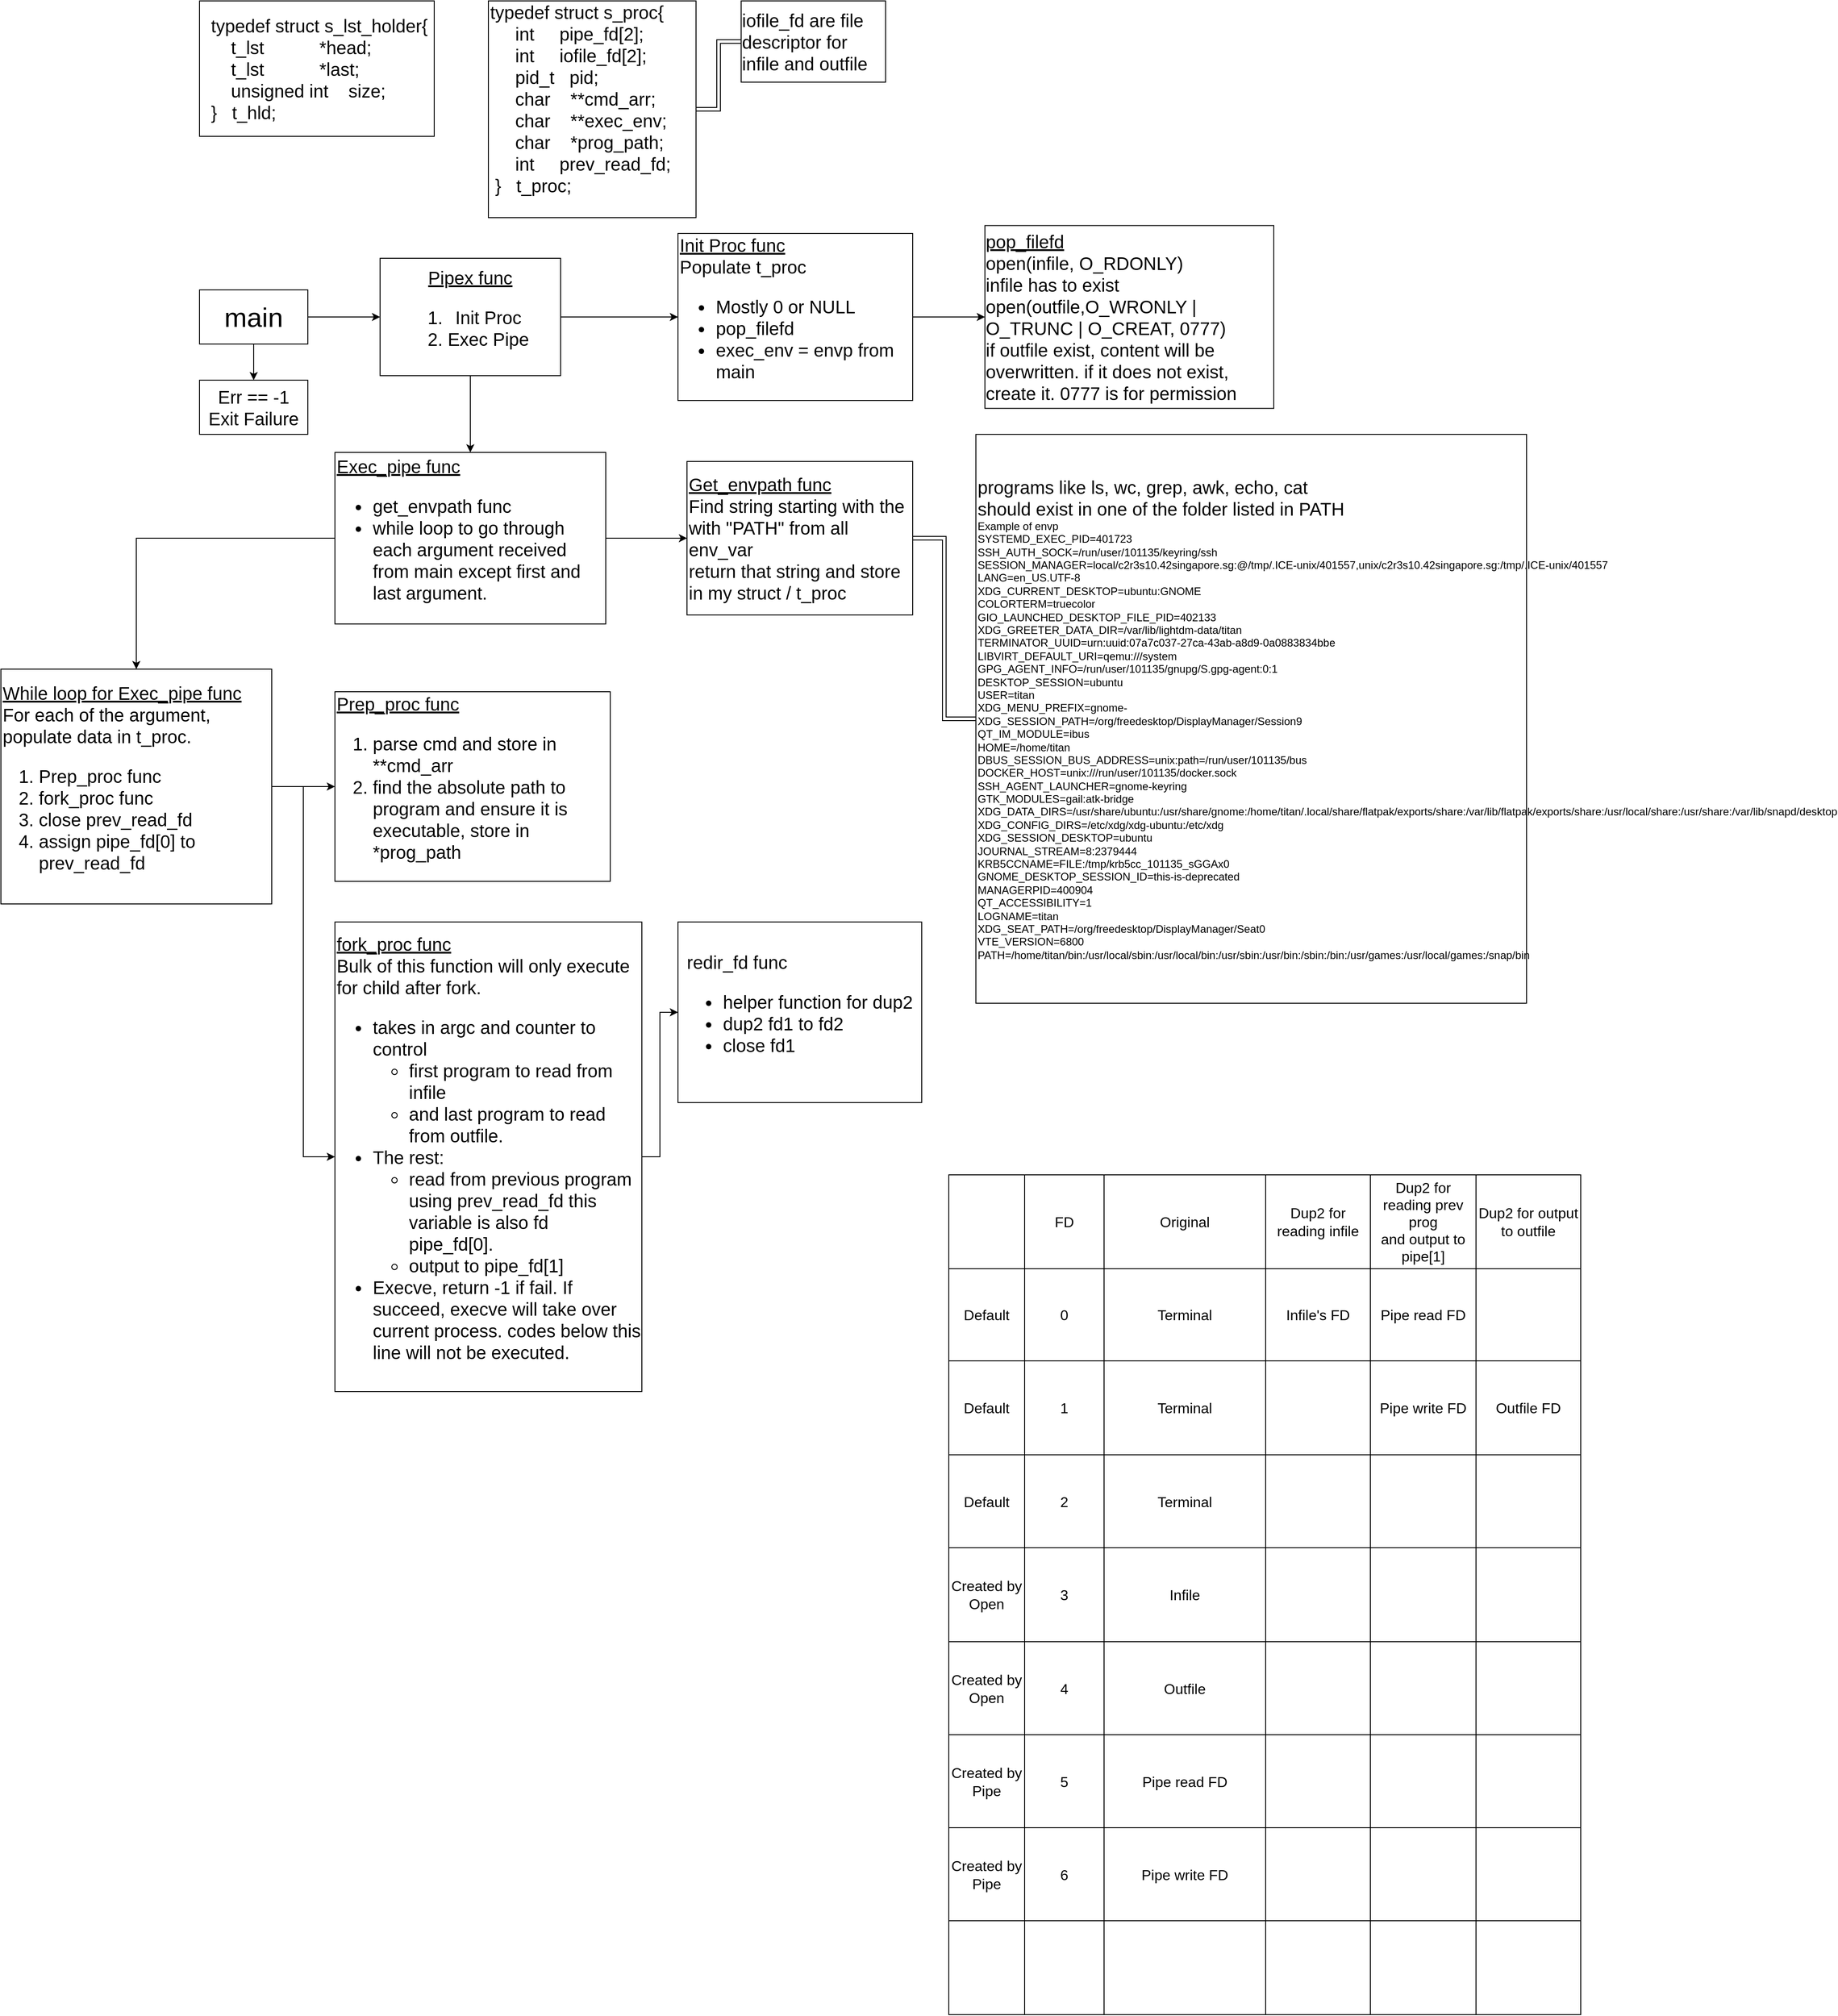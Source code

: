 <mxfile version="22.0.8" type="github">
  <diagram name="Page-1" id="S5-0JtYaMWdxEyBJnW1v">
    <mxGraphModel dx="2275" dy="2422" grid="1" gridSize="10" guides="1" tooltips="1" connect="1" arrows="1" fold="1" page="1" pageScale="1" pageWidth="850" pageHeight="1100" math="0" shadow="0">
      <root>
        <mxCell id="0" />
        <mxCell id="1" parent="0" />
        <mxCell id="DZKNoQdhy6jW-IzfUURD-4" style="edgeStyle=orthogonalEdgeStyle;rounded=0;orthogonalLoop=1;jettySize=auto;html=1;" parent="1" source="DZKNoQdhy6jW-IzfUURD-2" target="DZKNoQdhy6jW-IzfUURD-3" edge="1">
          <mxGeometry relative="1" as="geometry" />
        </mxCell>
        <mxCell id="Xo_m1RiFRlMSzJI0WYCG-6" style="edgeStyle=orthogonalEdgeStyle;rounded=0;orthogonalLoop=1;jettySize=auto;html=1;entryX=0;entryY=0.5;entryDx=0;entryDy=0;" edge="1" parent="1" source="DZKNoQdhy6jW-IzfUURD-2" target="DZKNoQdhy6jW-IzfUURD-5">
          <mxGeometry relative="1" as="geometry" />
        </mxCell>
        <mxCell id="DZKNoQdhy6jW-IzfUURD-2" value="&lt;font style=&quot;font-size: 30px;&quot;&gt;main&lt;/font&gt;" style="rounded=0;whiteSpace=wrap;html=1;" parent="1" vertex="1">
          <mxGeometry x="40" y="80" width="120" height="60" as="geometry" />
        </mxCell>
        <mxCell id="DZKNoQdhy6jW-IzfUURD-3" value="&lt;font style=&quot;font-size: 20px;&quot;&gt;Err == -1&lt;br&gt;Exit Failure&lt;/font&gt;" style="rounded=0;whiteSpace=wrap;html=1;" parent="1" vertex="1">
          <mxGeometry x="40" y="180" width="120" height="60" as="geometry" />
        </mxCell>
        <mxCell id="Xo_m1RiFRlMSzJI0WYCG-9" style="edgeStyle=orthogonalEdgeStyle;rounded=0;orthogonalLoop=1;jettySize=auto;html=1;" edge="1" parent="1" source="DZKNoQdhy6jW-IzfUURD-5" target="Xo_m1RiFRlMSzJI0WYCG-7">
          <mxGeometry relative="1" as="geometry" />
        </mxCell>
        <mxCell id="Xo_m1RiFRlMSzJI0WYCG-14" style="edgeStyle=orthogonalEdgeStyle;rounded=0;orthogonalLoop=1;jettySize=auto;html=1;" edge="1" parent="1" source="DZKNoQdhy6jW-IzfUURD-5" target="Xo_m1RiFRlMSzJI0WYCG-12">
          <mxGeometry relative="1" as="geometry" />
        </mxCell>
        <mxCell id="DZKNoQdhy6jW-IzfUURD-5" value="&lt;font style=&quot;font-size: 20px;&quot;&gt;&lt;u&gt;Pipex func&lt;/u&gt;&lt;br&gt;&lt;ol&gt;&lt;li&gt;Init Proc&lt;/li&gt;&lt;li&gt;Exec Pipe&lt;/li&gt;&lt;/ol&gt;&lt;/font&gt;" style="rounded=0;whiteSpace=wrap;html=1;align=center;" parent="1" vertex="1">
          <mxGeometry x="240" y="45" width="200" height="130" as="geometry" />
        </mxCell>
        <mxCell id="Xo_m1RiFRlMSzJI0WYCG-5" style="edgeStyle=orthogonalEdgeStyle;rounded=0;orthogonalLoop=1;jettySize=auto;html=1;entryX=0;entryY=0.5;entryDx=0;entryDy=0;shape=link;" edge="1" parent="1" source="Xo_m1RiFRlMSzJI0WYCG-1" target="Xo_m1RiFRlMSzJI0WYCG-3">
          <mxGeometry relative="1" as="geometry" />
        </mxCell>
        <mxCell id="Xo_m1RiFRlMSzJI0WYCG-1" value="&lt;div style=&quot;font-size: 20px;&quot;&gt;&lt;font style=&quot;font-size: 20px;&quot;&gt;&lt;span style=&quot;background-color: initial;&quot;&gt;typedef struct s_proc{&lt;/span&gt;&lt;br&gt;&lt;/font&gt;&lt;/div&gt;&lt;div style=&quot;font-size: 20px;&quot;&gt;&lt;font style=&quot;font-size: 20px;&quot;&gt;&amp;nbsp; &amp;nbsp; &amp;nbsp;int&amp;nbsp; &amp;nbsp; &amp;nbsp;pipe_fd[2];&lt;/font&gt;&lt;/div&gt;&lt;div style=&quot;font-size: 20px;&quot;&gt;&lt;font style=&quot;font-size: 20px;&quot;&gt;&amp;nbsp; &amp;nbsp; &amp;nbsp;int&amp;nbsp; &amp;nbsp; &amp;nbsp;iofile_fd[2];&lt;/font&gt;&lt;/div&gt;&lt;div style=&quot;font-size: 20px;&quot;&gt;&lt;font style=&quot;font-size: 20px;&quot;&gt;&amp;nbsp; &amp;nbsp; &amp;nbsp;pid_t&amp;nbsp; &amp;nbsp;pid;&lt;/font&gt;&lt;/div&gt;&lt;div style=&quot;font-size: 20px;&quot;&gt;&lt;font style=&quot;font-size: 20px;&quot;&gt;&amp;nbsp; &amp;nbsp; &amp;nbsp;char&amp;nbsp; &amp;nbsp; **cmd_arr;&lt;/font&gt;&lt;/div&gt;&lt;div style=&quot;font-size: 20px;&quot;&gt;&lt;font style=&quot;font-size: 20px;&quot;&gt;&amp;nbsp; &amp;nbsp; &amp;nbsp;char&amp;nbsp; &amp;nbsp; **exec_env;&lt;/font&gt;&lt;/div&gt;&lt;div style=&quot;font-size: 20px;&quot;&gt;&lt;font style=&quot;font-size: 20px;&quot;&gt;&amp;nbsp; &amp;nbsp; &amp;nbsp;char&amp;nbsp; &amp;nbsp; *prog_path;&lt;/font&gt;&lt;/div&gt;&lt;div style=&quot;font-size: 20px;&quot;&gt;&lt;font style=&quot;font-size: 20px;&quot;&gt;&amp;nbsp; &amp;nbsp; &amp;nbsp;int&amp;nbsp; &amp;nbsp; &amp;nbsp;prev_read_fd;&lt;/font&gt;&lt;/div&gt;&lt;div style=&quot;font-size: 20px;&quot;&gt;&lt;font style=&quot;font-size: 20px;&quot;&gt;&amp;nbsp;}&amp;nbsp; &amp;nbsp;t_proc;&lt;/font&gt;&lt;/div&gt;&lt;div style=&quot;font-size: 20px;&quot;&gt;&lt;br&gt;&lt;/div&gt;" style="rounded=0;whiteSpace=wrap;html=1;align=left;" vertex="1" parent="1">
          <mxGeometry x="360" y="-240" width="230" height="240" as="geometry" />
        </mxCell>
        <mxCell id="Xo_m1RiFRlMSzJI0WYCG-2" value="&lt;div style=&quot;border-color: var(--border-color); text-align: left; font-size: 20px;&quot;&gt;&lt;font style=&quot;font-size: 20px;&quot;&gt;&amp;nbsp;typedef struct s_lst_holder{&lt;/font&gt;&lt;/div&gt;&lt;div style=&quot;border-color: var(--border-color); text-align: left; font-size: 20px;&quot;&gt;&lt;font style=&quot;font-size: 20px;&quot;&gt;&amp;nbsp; &amp;nbsp; &amp;nbsp;t_lst&amp;nbsp; &amp;nbsp; &amp;nbsp; &amp;nbsp; &amp;nbsp; &amp;nbsp;*head;&lt;/font&gt;&lt;/div&gt;&lt;div style=&quot;border-color: var(--border-color); text-align: left; font-size: 20px;&quot;&gt;&lt;font style=&quot;font-size: 20px;&quot;&gt;&amp;nbsp; &amp;nbsp; &amp;nbsp;t_lst&amp;nbsp; &amp;nbsp; &amp;nbsp; &amp;nbsp; &amp;nbsp; &amp;nbsp;*last;&lt;/font&gt;&lt;/div&gt;&lt;div style=&quot;border-color: var(--border-color); text-align: left; font-size: 20px;&quot;&gt;&lt;font style=&quot;font-size: 20px;&quot;&gt;&amp;nbsp; &amp;nbsp; &amp;nbsp;unsigned int&amp;nbsp; &amp;nbsp; size;&lt;/font&gt;&lt;/div&gt;&lt;div style=&quot;border-color: var(--border-color); text-align: left; font-size: 20px;&quot;&gt;&lt;font style=&quot;font-size: 20px;&quot;&gt;&amp;nbsp;}&amp;nbsp; &amp;nbsp;t_hld;&lt;/font&gt;&lt;/div&gt;" style="rounded=0;whiteSpace=wrap;html=1;" vertex="1" parent="1">
          <mxGeometry x="40" y="-240" width="260" height="150" as="geometry" />
        </mxCell>
        <mxCell id="Xo_m1RiFRlMSzJI0WYCG-3" value="&lt;div style=&quot;text-align: left;&quot;&gt;&lt;span style=&quot;background-color: initial;&quot;&gt;&lt;font style=&quot;font-size: 20px;&quot;&gt;iofile_fd are file descriptor for infile and outfile&lt;/font&gt;&lt;/span&gt;&lt;/div&gt;" style="rounded=0;whiteSpace=wrap;html=1;" vertex="1" parent="1">
          <mxGeometry x="640" y="-240" width="160" height="90" as="geometry" />
        </mxCell>
        <mxCell id="Xo_m1RiFRlMSzJI0WYCG-11" style="edgeStyle=orthogonalEdgeStyle;rounded=0;orthogonalLoop=1;jettySize=auto;html=1;" edge="1" parent="1" source="Xo_m1RiFRlMSzJI0WYCG-7" target="Xo_m1RiFRlMSzJI0WYCG-10">
          <mxGeometry relative="1" as="geometry" />
        </mxCell>
        <mxCell id="Xo_m1RiFRlMSzJI0WYCG-7" value="&lt;font style=&quot;font-size: 20px;&quot;&gt;&lt;u&gt;Init Proc func&lt;/u&gt;&lt;br&gt;&lt;span style=&quot;background-color: initial;&quot;&gt;Populate t_proc&lt;/span&gt;&lt;br&gt;&lt;ul&gt;&lt;li&gt;&lt;font style=&quot;font-size: 20px;&quot;&gt;Mostly 0 or NULL&lt;br&gt;&lt;/font&gt;&lt;/li&gt;&lt;li&gt;&lt;font style=&quot;font-size: 20px;&quot;&gt;pop_filefd&lt;/font&gt;&lt;/li&gt;&lt;li&gt;&lt;font style=&quot;font-size: 20px;&quot;&gt;exec_env = envp from main&lt;/font&gt;&lt;/li&gt;&lt;/ul&gt;&lt;/font&gt;" style="rounded=0;whiteSpace=wrap;html=1;align=left;" vertex="1" parent="1">
          <mxGeometry x="570" y="17.5" width="260" height="185" as="geometry" />
        </mxCell>
        <mxCell id="Xo_m1RiFRlMSzJI0WYCG-10" value="&lt;div style=&quot;text-align: left; font-size: 20px;&quot;&gt;&lt;span style=&quot;background-color: initial;&quot;&gt;&lt;font style=&quot;font-size: 20px;&quot;&gt;&lt;u&gt;pop_filefd&lt;/u&gt;&lt;/font&gt;&lt;/span&gt;&lt;/div&gt;&lt;div style=&quot;text-align: left; font-size: 20px;&quot;&gt;&lt;span style=&quot;background-color: initial;&quot;&gt;&lt;font style=&quot;font-size: 20px;&quot;&gt;open(infile, O_RDONLY)&lt;/font&gt;&lt;/span&gt;&lt;/div&gt;&lt;div style=&quot;text-align: left; font-size: 20px;&quot;&gt;&lt;span style=&quot;background-color: initial;&quot;&gt;&lt;font style=&quot;font-size: 20px;&quot;&gt;infile has to exist&lt;/font&gt;&lt;/span&gt;&lt;/div&gt;&lt;div style=&quot;text-align: left; font-size: 20px;&quot;&gt;&lt;span style=&quot;background-color: initial;&quot;&gt;&lt;font style=&quot;font-size: 20px;&quot;&gt;open(outfile,O_WRONLY | O_TRUNC | O_CREAT, 0777)&lt;/font&gt;&lt;/span&gt;&lt;/div&gt;&lt;div style=&quot;text-align: left; font-size: 20px;&quot;&gt;&lt;span style=&quot;background-color: initial;&quot;&gt;&lt;font style=&quot;font-size: 20px;&quot;&gt;if outfile exist, content will be overwritten. if it does not exist, create it. 0777 is for permission&lt;/font&gt;&lt;/span&gt;&lt;/div&gt;" style="rounded=0;whiteSpace=wrap;html=1;" vertex="1" parent="1">
          <mxGeometry x="910" y="8.75" width="320" height="202.5" as="geometry" />
        </mxCell>
        <mxCell id="Xo_m1RiFRlMSzJI0WYCG-19" style="edgeStyle=orthogonalEdgeStyle;rounded=0;orthogonalLoop=1;jettySize=auto;html=1;entryX=0;entryY=0.5;entryDx=0;entryDy=0;" edge="1" parent="1" source="Xo_m1RiFRlMSzJI0WYCG-12" target="Xo_m1RiFRlMSzJI0WYCG-13">
          <mxGeometry relative="1" as="geometry" />
        </mxCell>
        <mxCell id="Xo_m1RiFRlMSzJI0WYCG-21" style="edgeStyle=orthogonalEdgeStyle;rounded=0;orthogonalLoop=1;jettySize=auto;html=1;entryX=0.5;entryY=0;entryDx=0;entryDy=0;" edge="1" parent="1" source="Xo_m1RiFRlMSzJI0WYCG-12" target="Xo_m1RiFRlMSzJI0WYCG-20">
          <mxGeometry relative="1" as="geometry" />
        </mxCell>
        <mxCell id="Xo_m1RiFRlMSzJI0WYCG-12" value="&lt;font style=&quot;font-size: 20px;&quot;&gt;&lt;u&gt;Exec_pipe func&lt;/u&gt;&lt;br&gt;&lt;ul&gt;&lt;li&gt;&lt;font style=&quot;font-size: 20px;&quot;&gt;get_envpath func&lt;/font&gt;&lt;/li&gt;&lt;li&gt;&lt;font style=&quot;font-size: 20px;&quot;&gt;while loop to go through each argument received from main except first and last argument.&lt;/font&gt;&lt;/li&gt;&lt;/ul&gt;&lt;/font&gt;" style="rounded=0;whiteSpace=wrap;html=1;align=left;" vertex="1" parent="1">
          <mxGeometry x="190" y="260" width="300" height="190" as="geometry" />
        </mxCell>
        <mxCell id="Xo_m1RiFRlMSzJI0WYCG-16" style="edgeStyle=orthogonalEdgeStyle;rounded=0;orthogonalLoop=1;jettySize=auto;html=1;shape=link;" edge="1" parent="1" source="Xo_m1RiFRlMSzJI0WYCG-13" target="Xo_m1RiFRlMSzJI0WYCG-15">
          <mxGeometry relative="1" as="geometry" />
        </mxCell>
        <mxCell id="Xo_m1RiFRlMSzJI0WYCG-13" value="&lt;font style=&quot;font-size: 20px;&quot;&gt;&lt;u&gt;Get_envpath func&lt;/u&gt;&lt;br&gt;Find string starting with the with &quot;PATH&quot; from all env_var&lt;br&gt;return that string and store in my struct / t_proc&lt;br&gt;&lt;/font&gt;" style="rounded=0;whiteSpace=wrap;html=1;align=left;" vertex="1" parent="1">
          <mxGeometry x="580" y="270" width="250" height="170" as="geometry" />
        </mxCell>
        <mxCell id="Xo_m1RiFRlMSzJI0WYCG-15" value="&lt;div style=&quot;text-align: justify;&quot;&gt;&lt;br&gt;&lt;/div&gt;&lt;font style=&quot;font-size: 20px;&quot;&gt;&lt;div style=&quot;text-align: justify;&quot;&gt;&lt;span style=&quot;background-color: initial;&quot;&gt;programs like ls, wc, grep, awk, echo, cat&amp;nbsp;&lt;/span&gt;&lt;/div&gt;&lt;div style=&quot;text-align: justify;&quot;&gt;&lt;span style=&quot;background-color: initial;&quot;&gt;should exist in one of the folder listed in PATH&lt;/span&gt;&lt;/div&gt;&lt;/font&gt;&lt;div style=&quot;text-align: justify;&quot;&gt;&lt;span style=&quot;background-color: initial;&quot;&gt;Example of envp&lt;/span&gt;&lt;/div&gt;&lt;div style=&quot;text-align: justify;&quot;&gt;SYSTEMD_EXEC_PID=401723&lt;/div&gt;&lt;div style=&quot;text-align: justify;&quot;&gt;SSH_AUTH_SOCK=/run/user/101135/keyring/ssh&lt;/div&gt;&lt;div style=&quot;text-align: justify;&quot;&gt;SESSION_MANAGER=local/c2r3s10.42singapore.sg:@/tmp/.ICE-unix/401557,unix/c2r3s10.42singapore.sg:/tmp/.ICE-unix/401557&lt;/div&gt;&lt;div style=&quot;text-align: justify;&quot;&gt;LANG=en_US.UTF-8&lt;/div&gt;&lt;div style=&quot;text-align: justify;&quot;&gt;XDG_CURRENT_DESKTOP=ubuntu:GNOME&lt;/div&gt;&lt;div style=&quot;text-align: justify;&quot;&gt;COLORTERM=truecolor&lt;/div&gt;&lt;div style=&quot;text-align: justify;&quot;&gt;GIO_LAUNCHED_DESKTOP_FILE_PID=402133&lt;/div&gt;&lt;div style=&quot;text-align: justify;&quot;&gt;XDG_GREETER_DATA_DIR=/var/lib/lightdm-data/titan&lt;/div&gt;&lt;div style=&quot;text-align: justify;&quot;&gt;TERMINATOR_UUID=urn:uuid:07a7c037-27ca-43ab-a8d9-0a0883834bbe&lt;/div&gt;&lt;div style=&quot;text-align: justify;&quot;&gt;LIBVIRT_DEFAULT_URI=qemu:///system&lt;/div&gt;&lt;div style=&quot;text-align: justify;&quot;&gt;GPG_AGENT_INFO=/run/user/101135/gnupg/S.gpg-agent:0:1&lt;/div&gt;&lt;div style=&quot;text-align: justify;&quot;&gt;DESKTOP_SESSION=ubuntu&lt;/div&gt;&lt;div style=&quot;text-align: justify;&quot;&gt;USER=titan&lt;/div&gt;&lt;div style=&quot;text-align: justify;&quot;&gt;XDG_MENU_PREFIX=gnome-&lt;/div&gt;&lt;div style=&quot;text-align: justify;&quot;&gt;XDG_SESSION_PATH=/org/freedesktop/DisplayManager/Session9&lt;/div&gt;&lt;div style=&quot;text-align: justify;&quot;&gt;QT_IM_MODULE=ibus&lt;/div&gt;&lt;div style=&quot;text-align: justify;&quot;&gt;HOME=/home/titan&lt;/div&gt;&lt;div style=&quot;text-align: justify;&quot;&gt;DBUS_SESSION_BUS_ADDRESS=unix:path=/run/user/101135/bus&lt;/div&gt;&lt;div style=&quot;text-align: justify;&quot;&gt;DOCKER_HOST=unix:///run/user/101135/docker.sock&lt;/div&gt;&lt;div style=&quot;text-align: justify;&quot;&gt;SSH_AGENT_LAUNCHER=gnome-keyring&lt;/div&gt;&lt;div style=&quot;text-align: justify;&quot;&gt;GTK_MODULES=gail:atk-bridge&lt;/div&gt;&lt;div style=&quot;text-align: justify;&quot;&gt;XDG_DATA_DIRS=/usr/share/ubuntu:/usr/share/gnome:/home/titan/.local/share/flatpak/exports/share:/var/lib/flatpak/exports/share:/usr/local/share:/usr/share:/var/lib/snapd/desktop&lt;/div&gt;&lt;div style=&quot;text-align: justify;&quot;&gt;XDG_CONFIG_DIRS=/etc/xdg/xdg-ubuntu:/etc/xdg&lt;/div&gt;&lt;div style=&quot;text-align: justify;&quot;&gt;XDG_SESSION_DESKTOP=ubuntu&lt;/div&gt;&lt;div style=&quot;text-align: justify;&quot;&gt;JOURNAL_STREAM=8:2379444&lt;/div&gt;&lt;div style=&quot;text-align: justify;&quot;&gt;KRB5CCNAME=FILE:/tmp/krb5cc_101135_sGGAx0&lt;/div&gt;&lt;div style=&quot;text-align: justify;&quot;&gt;GNOME_DESKTOP_SESSION_ID=this-is-deprecated&lt;/div&gt;&lt;div style=&quot;text-align: justify;&quot;&gt;MANAGERPID=400904&lt;/div&gt;&lt;div style=&quot;text-align: justify;&quot;&gt;QT_ACCESSIBILITY=1&lt;/div&gt;&lt;div style=&quot;text-align: justify;&quot;&gt;LOGNAME=titan&lt;/div&gt;&lt;div style=&quot;text-align: justify;&quot;&gt;XDG_SEAT_PATH=/org/freedesktop/DisplayManager/Seat0&lt;/div&gt;&lt;div style=&quot;text-align: justify;&quot;&gt;VTE_VERSION=6800&lt;/div&gt;&lt;div style=&quot;text-align: justify;&quot;&gt;PATH=/home/titan/bin:/usr/local/sbin:/usr/local/bin:/usr/sbin:/usr/bin:/sbin:/bin:/usr/games:/usr/local/games:/snap/bin&lt;/div&gt;&lt;div style=&quot;text-align: justify;&quot;&gt;&lt;br&gt;&lt;/div&gt;" style="rounded=0;whiteSpace=wrap;html=1;align=left;" vertex="1" parent="1">
          <mxGeometry x="900" y="240" width="610" height="630" as="geometry" />
        </mxCell>
        <mxCell id="Xo_m1RiFRlMSzJI0WYCG-24" style="edgeStyle=orthogonalEdgeStyle;rounded=0;orthogonalLoop=1;jettySize=auto;html=1;" edge="1" parent="1" source="Xo_m1RiFRlMSzJI0WYCG-20" target="Xo_m1RiFRlMSzJI0WYCG-22">
          <mxGeometry relative="1" as="geometry" />
        </mxCell>
        <mxCell id="Xo_m1RiFRlMSzJI0WYCG-27" style="edgeStyle=orthogonalEdgeStyle;rounded=0;orthogonalLoop=1;jettySize=auto;html=1;entryX=0;entryY=0.5;entryDx=0;entryDy=0;" edge="1" parent="1" source="Xo_m1RiFRlMSzJI0WYCG-20" target="Xo_m1RiFRlMSzJI0WYCG-25">
          <mxGeometry relative="1" as="geometry" />
        </mxCell>
        <mxCell id="Xo_m1RiFRlMSzJI0WYCG-20" value="&lt;font style=&quot;font-size: 20px;&quot;&gt;&lt;u&gt;While loop for Exec_pipe func&lt;br&gt;&lt;/u&gt;For each of the argument, populate data in t_proc.&lt;br&gt;&lt;ol&gt;&lt;li&gt;&lt;font style=&quot;font-size: 20px;&quot;&gt;Prep_proc func&lt;/font&gt;&lt;/li&gt;&lt;li&gt;&lt;font style=&quot;font-size: 20px;&quot;&gt;fork_proc func&lt;/font&gt;&lt;/li&gt;&lt;li&gt;&lt;font style=&quot;font-size: 20px;&quot;&gt;close prev_read_fd&lt;/font&gt;&lt;/li&gt;&lt;li&gt;&lt;font style=&quot;font-size: 20px;&quot;&gt;assign pipe_fd[0] to prev_read_fd&amp;nbsp;&lt;/font&gt;&lt;/li&gt;&lt;/ol&gt;&lt;/font&gt;" style="rounded=0;whiteSpace=wrap;html=1;align=left;" vertex="1" parent="1">
          <mxGeometry x="-180" y="500" width="300" height="260" as="geometry" />
        </mxCell>
        <mxCell id="Xo_m1RiFRlMSzJI0WYCG-22" value="&lt;font style=&quot;font-size: 20px;&quot;&gt;&lt;u&gt;Prep_proc func&lt;br&gt;&lt;/u&gt;&lt;ol style=&quot;border-color: var(--border-color);&quot;&gt;&lt;li style=&quot;border-color: var(--border-color);&quot;&gt;&lt;font style=&quot;border-color: var(--border-color);&quot;&gt;parse cmd and store in **cmd_arr&lt;/font&gt;&lt;/li&gt;&lt;li style=&quot;border-color: var(--border-color);&quot;&gt;&lt;font style=&quot;border-color: var(--border-color);&quot;&gt;find the absolute path to program and ensure it is executable, store in *prog_path&lt;/font&gt;&lt;/li&gt;&lt;/ol&gt;&lt;/font&gt;" style="rounded=0;whiteSpace=wrap;html=1;align=left;" vertex="1" parent="1">
          <mxGeometry x="190" y="525" width="305" height="210" as="geometry" />
        </mxCell>
        <mxCell id="Xo_m1RiFRlMSzJI0WYCG-29" style="edgeStyle=orthogonalEdgeStyle;rounded=0;orthogonalLoop=1;jettySize=auto;html=1;entryX=0;entryY=0.5;entryDx=0;entryDy=0;" edge="1" parent="1" source="Xo_m1RiFRlMSzJI0WYCG-25" target="Xo_m1RiFRlMSzJI0WYCG-28">
          <mxGeometry relative="1" as="geometry" />
        </mxCell>
        <mxCell id="Xo_m1RiFRlMSzJI0WYCG-25" value="&lt;font style=&quot;font-size: 20px;&quot;&gt;&lt;u&gt;fork_proc func&lt;br&gt;&lt;/u&gt;Bulk of this function will only execute for child after fork.&lt;br&gt;&lt;ul&gt;&lt;li&gt;&lt;span style=&quot;background-color: initial;&quot;&gt;takes in argc and counter to control&lt;/span&gt;&lt;br&gt;&lt;/li&gt;&lt;ul&gt;&lt;li&gt;&lt;span style=&quot;background-color: initial;&quot;&gt;first program to read from infile&lt;/span&gt;&lt;/li&gt;&lt;li&gt;&lt;span style=&quot;background-color: initial;&quot;&gt;and last program to read from outfile.&amp;nbsp;&lt;/span&gt;&lt;/li&gt;&lt;/ul&gt;&lt;li&gt;&lt;span style=&quot;background-color: initial;&quot;&gt;The rest:&lt;/span&gt;&lt;/li&gt;&lt;ul&gt;&lt;li&gt;&lt;span style=&quot;background-color: initial;&quot;&gt;read from previous program using prev_read_fd&amp;nbsp;&lt;/span&gt;this variable is also fd pipe_fd[0].&amp;nbsp;&lt;/li&gt;&lt;li&gt;output to pipe_fd[1]&lt;/li&gt;&lt;/ul&gt;&lt;li&gt;Execve, return -1 if fail. If succeed, execve will take over current process. codes below this line will not be executed.&lt;/li&gt;&lt;/ul&gt;&lt;/font&gt;" style="rounded=0;whiteSpace=wrap;html=1;align=left;" vertex="1" parent="1">
          <mxGeometry x="190" y="780" width="340" height="520" as="geometry" />
        </mxCell>
        <mxCell id="Xo_m1RiFRlMSzJI0WYCG-28" value="&lt;div style=&quot;text-align: left;&quot;&gt;&lt;span style=&quot;font-size: 20px; background-color: initial;&quot;&gt;redir_fd func&lt;/span&gt;&lt;/div&gt;&lt;font style=&quot;font-size: 20px;&quot;&gt;&lt;ul&gt;&lt;li style=&quot;text-align: left;&quot;&gt;&lt;font style=&quot;font-size: 20px;&quot;&gt;helper function for dup2&lt;/font&gt;&lt;/li&gt;&lt;li style=&quot;text-align: left;&quot;&gt;&lt;font style=&quot;font-size: 20px;&quot;&gt;dup2 fd1 to fd2&lt;/font&gt;&lt;/li&gt;&lt;li style=&quot;text-align: left;&quot;&gt;&lt;font style=&quot;font-size: 20px;&quot;&gt;close fd1&lt;/font&gt;&lt;/li&gt;&lt;/ul&gt;&lt;/font&gt;" style="rounded=0;whiteSpace=wrap;html=1;" vertex="1" parent="1">
          <mxGeometry x="570" y="780" width="270" height="200" as="geometry" />
        </mxCell>
        <mxCell id="Xo_m1RiFRlMSzJI0WYCG-70" value="Table" style="shape=table;startSize=0;container=1;collapsible=0;childLayout=tableLayout;strokeColor=default;fontSize=16;fontColor=none;noLabel=1;" vertex="1" parent="1">
          <mxGeometry x="870" y="1060" width="700" height="930" as="geometry" />
        </mxCell>
        <mxCell id="Xo_m1RiFRlMSzJI0WYCG-83" style="shape=tableRow;horizontal=0;startSize=0;swimlaneHead=0;swimlaneBody=0;strokeColor=inherit;top=0;left=0;bottom=0;right=0;collapsible=0;dropTarget=0;fillColor=none;points=[[0,0.5],[1,0.5]];portConstraint=eastwest;fontSize=16;" vertex="1" parent="Xo_m1RiFRlMSzJI0WYCG-70">
          <mxGeometry width="700" height="104" as="geometry" />
        </mxCell>
        <mxCell id="Xo_m1RiFRlMSzJI0WYCG-84" style="shape=partialRectangle;html=1;whiteSpace=wrap;connectable=0;strokeColor=inherit;overflow=hidden;fillColor=none;top=0;left=0;bottom=0;right=0;pointerEvents=1;fontSize=16;" vertex="1" parent="Xo_m1RiFRlMSzJI0WYCG-83">
          <mxGeometry width="84" height="104" as="geometry">
            <mxRectangle width="84" height="104" as="alternateBounds" />
          </mxGeometry>
        </mxCell>
        <mxCell id="Xo_m1RiFRlMSzJI0WYCG-85" value="FD" style="shape=partialRectangle;html=1;whiteSpace=wrap;connectable=0;strokeColor=inherit;overflow=hidden;fillColor=none;top=0;left=0;bottom=0;right=0;pointerEvents=1;fontSize=16;" vertex="1" parent="Xo_m1RiFRlMSzJI0WYCG-83">
          <mxGeometry x="84" width="88" height="104" as="geometry">
            <mxRectangle width="88" height="104" as="alternateBounds" />
          </mxGeometry>
        </mxCell>
        <mxCell id="Xo_m1RiFRlMSzJI0WYCG-86" value="Original" style="shape=partialRectangle;html=1;whiteSpace=wrap;connectable=0;strokeColor=inherit;overflow=hidden;fillColor=none;top=0;left=0;bottom=0;right=0;pointerEvents=1;fontSize=16;" vertex="1" parent="Xo_m1RiFRlMSzJI0WYCG-83">
          <mxGeometry x="172" width="179" height="104" as="geometry">
            <mxRectangle width="179" height="104" as="alternateBounds" />
          </mxGeometry>
        </mxCell>
        <mxCell id="Xo_m1RiFRlMSzJI0WYCG-99" value="Dup2 for reading infile" style="shape=partialRectangle;html=1;whiteSpace=wrap;connectable=0;strokeColor=inherit;overflow=hidden;fillColor=none;top=0;left=0;bottom=0;right=0;pointerEvents=1;fontSize=16;" vertex="1" parent="Xo_m1RiFRlMSzJI0WYCG-83">
          <mxGeometry x="351" width="116" height="104" as="geometry">
            <mxRectangle width="116" height="104" as="alternateBounds" />
          </mxGeometry>
        </mxCell>
        <mxCell id="Xo_m1RiFRlMSzJI0WYCG-116" value="Dup2 for reading prev prog&lt;br&gt;and output to pipe[1]" style="shape=partialRectangle;html=1;whiteSpace=wrap;connectable=0;strokeColor=inherit;overflow=hidden;fillColor=none;top=0;left=0;bottom=0;right=0;pointerEvents=1;fontSize=16;" vertex="1" parent="Xo_m1RiFRlMSzJI0WYCG-83">
          <mxGeometry x="467" width="117" height="104" as="geometry">
            <mxRectangle width="117" height="104" as="alternateBounds" />
          </mxGeometry>
        </mxCell>
        <mxCell id="Xo_m1RiFRlMSzJI0WYCG-125" value="Dup2 for output to outfile" style="shape=partialRectangle;html=1;whiteSpace=wrap;connectable=0;strokeColor=inherit;overflow=hidden;fillColor=none;top=0;left=0;bottom=0;right=0;pointerEvents=1;fontSize=16;" vertex="1" parent="Xo_m1RiFRlMSzJI0WYCG-83">
          <mxGeometry x="584" width="116" height="104" as="geometry">
            <mxRectangle width="116" height="104" as="alternateBounds" />
          </mxGeometry>
        </mxCell>
        <mxCell id="Xo_m1RiFRlMSzJI0WYCG-87" style="shape=tableRow;horizontal=0;startSize=0;swimlaneHead=0;swimlaneBody=0;strokeColor=inherit;top=0;left=0;bottom=0;right=0;collapsible=0;dropTarget=0;fillColor=none;points=[[0,0.5],[1,0.5]];portConstraint=eastwest;fontSize=16;" vertex="1" parent="Xo_m1RiFRlMSzJI0WYCG-70">
          <mxGeometry y="104" width="700" height="102" as="geometry" />
        </mxCell>
        <mxCell id="Xo_m1RiFRlMSzJI0WYCG-88" value="Default" style="shape=partialRectangle;html=1;whiteSpace=wrap;connectable=0;strokeColor=inherit;overflow=hidden;fillColor=none;top=0;left=0;bottom=0;right=0;pointerEvents=1;fontSize=16;" vertex="1" parent="Xo_m1RiFRlMSzJI0WYCG-87">
          <mxGeometry width="84" height="102" as="geometry">
            <mxRectangle width="84" height="102" as="alternateBounds" />
          </mxGeometry>
        </mxCell>
        <mxCell id="Xo_m1RiFRlMSzJI0WYCG-89" value="0" style="shape=partialRectangle;html=1;whiteSpace=wrap;connectable=0;strokeColor=inherit;overflow=hidden;fillColor=none;top=0;left=0;bottom=0;right=0;pointerEvents=1;fontSize=16;" vertex="1" parent="Xo_m1RiFRlMSzJI0WYCG-87">
          <mxGeometry x="84" width="88" height="102" as="geometry">
            <mxRectangle width="88" height="102" as="alternateBounds" />
          </mxGeometry>
        </mxCell>
        <mxCell id="Xo_m1RiFRlMSzJI0WYCG-90" value="Terminal" style="shape=partialRectangle;html=1;whiteSpace=wrap;connectable=0;strokeColor=inherit;overflow=hidden;fillColor=none;top=0;left=0;bottom=0;right=0;pointerEvents=1;fontSize=16;" vertex="1" parent="Xo_m1RiFRlMSzJI0WYCG-87">
          <mxGeometry x="172" width="179" height="102" as="geometry">
            <mxRectangle width="179" height="102" as="alternateBounds" />
          </mxGeometry>
        </mxCell>
        <mxCell id="Xo_m1RiFRlMSzJI0WYCG-100" value="Infile&#39;s FD" style="shape=partialRectangle;html=1;whiteSpace=wrap;connectable=0;strokeColor=inherit;overflow=hidden;fillColor=none;top=0;left=0;bottom=0;right=0;pointerEvents=1;fontSize=16;" vertex="1" parent="Xo_m1RiFRlMSzJI0WYCG-87">
          <mxGeometry x="351" width="116" height="102" as="geometry">
            <mxRectangle width="116" height="102" as="alternateBounds" />
          </mxGeometry>
        </mxCell>
        <mxCell id="Xo_m1RiFRlMSzJI0WYCG-117" value="Pipe read FD" style="shape=partialRectangle;html=1;whiteSpace=wrap;connectable=0;strokeColor=inherit;overflow=hidden;fillColor=none;top=0;left=0;bottom=0;right=0;pointerEvents=1;fontSize=16;" vertex="1" parent="Xo_m1RiFRlMSzJI0WYCG-87">
          <mxGeometry x="467" width="117" height="102" as="geometry">
            <mxRectangle width="117" height="102" as="alternateBounds" />
          </mxGeometry>
        </mxCell>
        <mxCell id="Xo_m1RiFRlMSzJI0WYCG-126" style="shape=partialRectangle;html=1;whiteSpace=wrap;connectable=0;strokeColor=inherit;overflow=hidden;fillColor=none;top=0;left=0;bottom=0;right=0;pointerEvents=1;fontSize=16;" vertex="1" parent="Xo_m1RiFRlMSzJI0WYCG-87">
          <mxGeometry x="584" width="116" height="102" as="geometry">
            <mxRectangle width="116" height="102" as="alternateBounds" />
          </mxGeometry>
        </mxCell>
        <mxCell id="Xo_m1RiFRlMSzJI0WYCG-91" style="shape=tableRow;horizontal=0;startSize=0;swimlaneHead=0;swimlaneBody=0;strokeColor=inherit;top=0;left=0;bottom=0;right=0;collapsible=0;dropTarget=0;fillColor=none;points=[[0,0.5],[1,0.5]];portConstraint=eastwest;fontSize=16;" vertex="1" parent="Xo_m1RiFRlMSzJI0WYCG-70">
          <mxGeometry y="206" width="700" height="104" as="geometry" />
        </mxCell>
        <mxCell id="Xo_m1RiFRlMSzJI0WYCG-92" value="Default" style="shape=partialRectangle;html=1;whiteSpace=wrap;connectable=0;strokeColor=inherit;overflow=hidden;fillColor=none;top=0;left=0;bottom=0;right=0;pointerEvents=1;fontSize=16;" vertex="1" parent="Xo_m1RiFRlMSzJI0WYCG-91">
          <mxGeometry width="84" height="104" as="geometry">
            <mxRectangle width="84" height="104" as="alternateBounds" />
          </mxGeometry>
        </mxCell>
        <mxCell id="Xo_m1RiFRlMSzJI0WYCG-93" value="1" style="shape=partialRectangle;html=1;whiteSpace=wrap;connectable=0;strokeColor=inherit;overflow=hidden;fillColor=none;top=0;left=0;bottom=0;right=0;pointerEvents=1;fontSize=16;" vertex="1" parent="Xo_m1RiFRlMSzJI0WYCG-91">
          <mxGeometry x="84" width="88" height="104" as="geometry">
            <mxRectangle width="88" height="104" as="alternateBounds" />
          </mxGeometry>
        </mxCell>
        <mxCell id="Xo_m1RiFRlMSzJI0WYCG-94" value="Terminal" style="shape=partialRectangle;html=1;whiteSpace=wrap;connectable=0;strokeColor=inherit;overflow=hidden;fillColor=none;top=0;left=0;bottom=0;right=0;pointerEvents=1;fontSize=16;" vertex="1" parent="Xo_m1RiFRlMSzJI0WYCG-91">
          <mxGeometry x="172" width="179" height="104" as="geometry">
            <mxRectangle width="179" height="104" as="alternateBounds" />
          </mxGeometry>
        </mxCell>
        <mxCell id="Xo_m1RiFRlMSzJI0WYCG-101" style="shape=partialRectangle;html=1;whiteSpace=wrap;connectable=0;strokeColor=inherit;overflow=hidden;fillColor=none;top=0;left=0;bottom=0;right=0;pointerEvents=1;fontSize=16;" vertex="1" parent="Xo_m1RiFRlMSzJI0WYCG-91">
          <mxGeometry x="351" width="116" height="104" as="geometry">
            <mxRectangle width="116" height="104" as="alternateBounds" />
          </mxGeometry>
        </mxCell>
        <mxCell id="Xo_m1RiFRlMSzJI0WYCG-118" value="Pipe write FD" style="shape=partialRectangle;html=1;whiteSpace=wrap;connectable=0;strokeColor=inherit;overflow=hidden;fillColor=none;top=0;left=0;bottom=0;right=0;pointerEvents=1;fontSize=16;" vertex="1" parent="Xo_m1RiFRlMSzJI0WYCG-91">
          <mxGeometry x="467" width="117" height="104" as="geometry">
            <mxRectangle width="117" height="104" as="alternateBounds" />
          </mxGeometry>
        </mxCell>
        <mxCell id="Xo_m1RiFRlMSzJI0WYCG-127" value="Outfile FD" style="shape=partialRectangle;html=1;whiteSpace=wrap;connectable=0;strokeColor=inherit;overflow=hidden;fillColor=none;top=0;left=0;bottom=0;right=0;pointerEvents=1;fontSize=16;" vertex="1" parent="Xo_m1RiFRlMSzJI0WYCG-91">
          <mxGeometry x="584" width="116" height="104" as="geometry">
            <mxRectangle width="116" height="104" as="alternateBounds" />
          </mxGeometry>
        </mxCell>
        <mxCell id="Xo_m1RiFRlMSzJI0WYCG-95" style="shape=tableRow;horizontal=0;startSize=0;swimlaneHead=0;swimlaneBody=0;strokeColor=inherit;top=0;left=0;bottom=0;right=0;collapsible=0;dropTarget=0;fillColor=none;points=[[0,0.5],[1,0.5]];portConstraint=eastwest;fontSize=16;" vertex="1" parent="Xo_m1RiFRlMSzJI0WYCG-70">
          <mxGeometry y="310" width="700" height="103" as="geometry" />
        </mxCell>
        <mxCell id="Xo_m1RiFRlMSzJI0WYCG-96" value="Default" style="shape=partialRectangle;html=1;whiteSpace=wrap;connectable=0;strokeColor=inherit;overflow=hidden;fillColor=none;top=0;left=0;bottom=0;right=0;pointerEvents=1;fontSize=16;" vertex="1" parent="Xo_m1RiFRlMSzJI0WYCG-95">
          <mxGeometry width="84" height="103" as="geometry">
            <mxRectangle width="84" height="103" as="alternateBounds" />
          </mxGeometry>
        </mxCell>
        <mxCell id="Xo_m1RiFRlMSzJI0WYCG-97" value="2" style="shape=partialRectangle;html=1;whiteSpace=wrap;connectable=0;strokeColor=inherit;overflow=hidden;fillColor=none;top=0;left=0;bottom=0;right=0;pointerEvents=1;fontSize=16;" vertex="1" parent="Xo_m1RiFRlMSzJI0WYCG-95">
          <mxGeometry x="84" width="88" height="103" as="geometry">
            <mxRectangle width="88" height="103" as="alternateBounds" />
          </mxGeometry>
        </mxCell>
        <mxCell id="Xo_m1RiFRlMSzJI0WYCG-98" value="Terminal" style="shape=partialRectangle;html=1;whiteSpace=wrap;connectable=0;strokeColor=inherit;overflow=hidden;fillColor=none;top=0;left=0;bottom=0;right=0;pointerEvents=1;fontSize=16;" vertex="1" parent="Xo_m1RiFRlMSzJI0WYCG-95">
          <mxGeometry x="172" width="179" height="103" as="geometry">
            <mxRectangle width="179" height="103" as="alternateBounds" />
          </mxGeometry>
        </mxCell>
        <mxCell id="Xo_m1RiFRlMSzJI0WYCG-102" style="shape=partialRectangle;html=1;whiteSpace=wrap;connectable=0;strokeColor=inherit;overflow=hidden;fillColor=none;top=0;left=0;bottom=0;right=0;pointerEvents=1;fontSize=16;" vertex="1" parent="Xo_m1RiFRlMSzJI0WYCG-95">
          <mxGeometry x="351" width="116" height="103" as="geometry">
            <mxRectangle width="116" height="103" as="alternateBounds" />
          </mxGeometry>
        </mxCell>
        <mxCell id="Xo_m1RiFRlMSzJI0WYCG-119" style="shape=partialRectangle;html=1;whiteSpace=wrap;connectable=0;strokeColor=inherit;overflow=hidden;fillColor=none;top=0;left=0;bottom=0;right=0;pointerEvents=1;fontSize=16;" vertex="1" parent="Xo_m1RiFRlMSzJI0WYCG-95">
          <mxGeometry x="467" width="117" height="103" as="geometry">
            <mxRectangle width="117" height="103" as="alternateBounds" />
          </mxGeometry>
        </mxCell>
        <mxCell id="Xo_m1RiFRlMSzJI0WYCG-128" style="shape=partialRectangle;html=1;whiteSpace=wrap;connectable=0;strokeColor=inherit;overflow=hidden;fillColor=none;top=0;left=0;bottom=0;right=0;pointerEvents=1;fontSize=16;" vertex="1" parent="Xo_m1RiFRlMSzJI0WYCG-95">
          <mxGeometry x="584" width="116" height="103" as="geometry">
            <mxRectangle width="116" height="103" as="alternateBounds" />
          </mxGeometry>
        </mxCell>
        <mxCell id="Xo_m1RiFRlMSzJI0WYCG-71" value="" style="shape=tableRow;horizontal=0;startSize=0;swimlaneHead=0;swimlaneBody=0;strokeColor=inherit;top=0;left=0;bottom=0;right=0;collapsible=0;dropTarget=0;fillColor=none;points=[[0,0.5],[1,0.5]];portConstraint=eastwest;fontSize=16;" vertex="1" parent="Xo_m1RiFRlMSzJI0WYCG-70">
          <mxGeometry y="413" width="700" height="104" as="geometry" />
        </mxCell>
        <mxCell id="Xo_m1RiFRlMSzJI0WYCG-72" value="Created by Open" style="shape=partialRectangle;html=1;whiteSpace=wrap;connectable=0;strokeColor=inherit;overflow=hidden;fillColor=none;top=0;left=0;bottom=0;right=0;pointerEvents=1;fontSize=16;" vertex="1" parent="Xo_m1RiFRlMSzJI0WYCG-71">
          <mxGeometry width="84" height="104" as="geometry">
            <mxRectangle width="84" height="104" as="alternateBounds" />
          </mxGeometry>
        </mxCell>
        <mxCell id="Xo_m1RiFRlMSzJI0WYCG-73" value="3" style="shape=partialRectangle;html=1;whiteSpace=wrap;connectable=0;strokeColor=inherit;overflow=hidden;fillColor=none;top=0;left=0;bottom=0;right=0;pointerEvents=1;fontSize=16;" vertex="1" parent="Xo_m1RiFRlMSzJI0WYCG-71">
          <mxGeometry x="84" width="88" height="104" as="geometry">
            <mxRectangle width="88" height="104" as="alternateBounds" />
          </mxGeometry>
        </mxCell>
        <mxCell id="Xo_m1RiFRlMSzJI0WYCG-74" value="Infile" style="shape=partialRectangle;html=1;whiteSpace=wrap;connectable=0;strokeColor=inherit;overflow=hidden;fillColor=none;top=0;left=0;bottom=0;right=0;pointerEvents=1;fontSize=16;" vertex="1" parent="Xo_m1RiFRlMSzJI0WYCG-71">
          <mxGeometry x="172" width="179" height="104" as="geometry">
            <mxRectangle width="179" height="104" as="alternateBounds" />
          </mxGeometry>
        </mxCell>
        <mxCell id="Xo_m1RiFRlMSzJI0WYCG-103" style="shape=partialRectangle;html=1;whiteSpace=wrap;connectable=0;strokeColor=inherit;overflow=hidden;fillColor=none;top=0;left=0;bottom=0;right=0;pointerEvents=1;fontSize=16;" vertex="1" parent="Xo_m1RiFRlMSzJI0WYCG-71">
          <mxGeometry x="351" width="116" height="104" as="geometry">
            <mxRectangle width="116" height="104" as="alternateBounds" />
          </mxGeometry>
        </mxCell>
        <mxCell id="Xo_m1RiFRlMSzJI0WYCG-120" style="shape=partialRectangle;html=1;whiteSpace=wrap;connectable=0;strokeColor=inherit;overflow=hidden;fillColor=none;top=0;left=0;bottom=0;right=0;pointerEvents=1;fontSize=16;" vertex="1" parent="Xo_m1RiFRlMSzJI0WYCG-71">
          <mxGeometry x="467" width="117" height="104" as="geometry">
            <mxRectangle width="117" height="104" as="alternateBounds" />
          </mxGeometry>
        </mxCell>
        <mxCell id="Xo_m1RiFRlMSzJI0WYCG-129" style="shape=partialRectangle;html=1;whiteSpace=wrap;connectable=0;strokeColor=inherit;overflow=hidden;fillColor=none;top=0;left=0;bottom=0;right=0;pointerEvents=1;fontSize=16;" vertex="1" parent="Xo_m1RiFRlMSzJI0WYCG-71">
          <mxGeometry x="584" width="116" height="104" as="geometry">
            <mxRectangle width="116" height="104" as="alternateBounds" />
          </mxGeometry>
        </mxCell>
        <mxCell id="Xo_m1RiFRlMSzJI0WYCG-75" value="" style="shape=tableRow;horizontal=0;startSize=0;swimlaneHead=0;swimlaneBody=0;strokeColor=inherit;top=0;left=0;bottom=0;right=0;collapsible=0;dropTarget=0;fillColor=none;points=[[0,0.5],[1,0.5]];portConstraint=eastwest;fontSize=16;" vertex="1" parent="Xo_m1RiFRlMSzJI0WYCG-70">
          <mxGeometry y="517" width="700" height="103" as="geometry" />
        </mxCell>
        <mxCell id="Xo_m1RiFRlMSzJI0WYCG-76" value="Created by Open" style="shape=partialRectangle;html=1;whiteSpace=wrap;connectable=0;strokeColor=inherit;overflow=hidden;fillColor=none;top=0;left=0;bottom=0;right=0;pointerEvents=1;fontSize=16;" vertex="1" parent="Xo_m1RiFRlMSzJI0WYCG-75">
          <mxGeometry width="84" height="103" as="geometry">
            <mxRectangle width="84" height="103" as="alternateBounds" />
          </mxGeometry>
        </mxCell>
        <mxCell id="Xo_m1RiFRlMSzJI0WYCG-77" value="4" style="shape=partialRectangle;html=1;whiteSpace=wrap;connectable=0;strokeColor=inherit;overflow=hidden;fillColor=none;top=0;left=0;bottom=0;right=0;pointerEvents=1;fontSize=16;" vertex="1" parent="Xo_m1RiFRlMSzJI0WYCG-75">
          <mxGeometry x="84" width="88" height="103" as="geometry">
            <mxRectangle width="88" height="103" as="alternateBounds" />
          </mxGeometry>
        </mxCell>
        <mxCell id="Xo_m1RiFRlMSzJI0WYCG-78" value="Outfile" style="shape=partialRectangle;html=1;whiteSpace=wrap;connectable=0;strokeColor=inherit;overflow=hidden;fillColor=none;top=0;left=0;bottom=0;right=0;pointerEvents=1;fontSize=16;" vertex="1" parent="Xo_m1RiFRlMSzJI0WYCG-75">
          <mxGeometry x="172" width="179" height="103" as="geometry">
            <mxRectangle width="179" height="103" as="alternateBounds" />
          </mxGeometry>
        </mxCell>
        <mxCell id="Xo_m1RiFRlMSzJI0WYCG-104" style="shape=partialRectangle;html=1;whiteSpace=wrap;connectable=0;strokeColor=inherit;overflow=hidden;fillColor=none;top=0;left=0;bottom=0;right=0;pointerEvents=1;fontSize=16;" vertex="1" parent="Xo_m1RiFRlMSzJI0WYCG-75">
          <mxGeometry x="351" width="116" height="103" as="geometry">
            <mxRectangle width="116" height="103" as="alternateBounds" />
          </mxGeometry>
        </mxCell>
        <mxCell id="Xo_m1RiFRlMSzJI0WYCG-121" style="shape=partialRectangle;html=1;whiteSpace=wrap;connectable=0;strokeColor=inherit;overflow=hidden;fillColor=none;top=0;left=0;bottom=0;right=0;pointerEvents=1;fontSize=16;" vertex="1" parent="Xo_m1RiFRlMSzJI0WYCG-75">
          <mxGeometry x="467" width="117" height="103" as="geometry">
            <mxRectangle width="117" height="103" as="alternateBounds" />
          </mxGeometry>
        </mxCell>
        <mxCell id="Xo_m1RiFRlMSzJI0WYCG-130" style="shape=partialRectangle;html=1;whiteSpace=wrap;connectable=0;strokeColor=inherit;overflow=hidden;fillColor=none;top=0;left=0;bottom=0;right=0;pointerEvents=1;fontSize=16;" vertex="1" parent="Xo_m1RiFRlMSzJI0WYCG-75">
          <mxGeometry x="584" width="116" height="103" as="geometry">
            <mxRectangle width="116" height="103" as="alternateBounds" />
          </mxGeometry>
        </mxCell>
        <mxCell id="Xo_m1RiFRlMSzJI0WYCG-79" value="" style="shape=tableRow;horizontal=0;startSize=0;swimlaneHead=0;swimlaneBody=0;strokeColor=inherit;top=0;left=0;bottom=0;right=0;collapsible=0;dropTarget=0;fillColor=none;points=[[0,0.5],[1,0.5]];portConstraint=eastwest;fontSize=16;" vertex="1" parent="Xo_m1RiFRlMSzJI0WYCG-70">
          <mxGeometry y="620" width="700" height="103" as="geometry" />
        </mxCell>
        <mxCell id="Xo_m1RiFRlMSzJI0WYCG-80" value="Created by Pipe" style="shape=partialRectangle;html=1;whiteSpace=wrap;connectable=0;strokeColor=inherit;overflow=hidden;fillColor=none;top=0;left=0;bottom=0;right=0;pointerEvents=1;fontSize=16;" vertex="1" parent="Xo_m1RiFRlMSzJI0WYCG-79">
          <mxGeometry width="84" height="103" as="geometry">
            <mxRectangle width="84" height="103" as="alternateBounds" />
          </mxGeometry>
        </mxCell>
        <mxCell id="Xo_m1RiFRlMSzJI0WYCG-81" value="5" style="shape=partialRectangle;html=1;whiteSpace=wrap;connectable=0;strokeColor=inherit;overflow=hidden;fillColor=none;top=0;left=0;bottom=0;right=0;pointerEvents=1;fontSize=16;" vertex="1" parent="Xo_m1RiFRlMSzJI0WYCG-79">
          <mxGeometry x="84" width="88" height="103" as="geometry">
            <mxRectangle width="88" height="103" as="alternateBounds" />
          </mxGeometry>
        </mxCell>
        <mxCell id="Xo_m1RiFRlMSzJI0WYCG-82" value="Pipe read FD" style="shape=partialRectangle;html=1;whiteSpace=wrap;connectable=0;strokeColor=inherit;overflow=hidden;fillColor=none;top=0;left=0;bottom=0;right=0;pointerEvents=1;fontSize=16;" vertex="1" parent="Xo_m1RiFRlMSzJI0WYCG-79">
          <mxGeometry x="172" width="179" height="103" as="geometry">
            <mxRectangle width="179" height="103" as="alternateBounds" />
          </mxGeometry>
        </mxCell>
        <mxCell id="Xo_m1RiFRlMSzJI0WYCG-105" style="shape=partialRectangle;html=1;whiteSpace=wrap;connectable=0;strokeColor=inherit;overflow=hidden;fillColor=none;top=0;left=0;bottom=0;right=0;pointerEvents=1;fontSize=16;" vertex="1" parent="Xo_m1RiFRlMSzJI0WYCG-79">
          <mxGeometry x="351" width="116" height="103" as="geometry">
            <mxRectangle width="116" height="103" as="alternateBounds" />
          </mxGeometry>
        </mxCell>
        <mxCell id="Xo_m1RiFRlMSzJI0WYCG-122" style="shape=partialRectangle;html=1;whiteSpace=wrap;connectable=0;strokeColor=inherit;overflow=hidden;fillColor=none;top=0;left=0;bottom=0;right=0;pointerEvents=1;fontSize=16;" vertex="1" parent="Xo_m1RiFRlMSzJI0WYCG-79">
          <mxGeometry x="467" width="117" height="103" as="geometry">
            <mxRectangle width="117" height="103" as="alternateBounds" />
          </mxGeometry>
        </mxCell>
        <mxCell id="Xo_m1RiFRlMSzJI0WYCG-131" style="shape=partialRectangle;html=1;whiteSpace=wrap;connectable=0;strokeColor=inherit;overflow=hidden;fillColor=none;top=0;left=0;bottom=0;right=0;pointerEvents=1;fontSize=16;" vertex="1" parent="Xo_m1RiFRlMSzJI0WYCG-79">
          <mxGeometry x="584" width="116" height="103" as="geometry">
            <mxRectangle width="116" height="103" as="alternateBounds" />
          </mxGeometry>
        </mxCell>
        <mxCell id="Xo_m1RiFRlMSzJI0WYCG-106" style="shape=tableRow;horizontal=0;startSize=0;swimlaneHead=0;swimlaneBody=0;strokeColor=inherit;top=0;left=0;bottom=0;right=0;collapsible=0;dropTarget=0;fillColor=none;points=[[0,0.5],[1,0.5]];portConstraint=eastwest;fontSize=16;" vertex="1" parent="Xo_m1RiFRlMSzJI0WYCG-70">
          <mxGeometry y="723" width="700" height="103" as="geometry" />
        </mxCell>
        <mxCell id="Xo_m1RiFRlMSzJI0WYCG-107" value="Created by Pipe" style="shape=partialRectangle;html=1;whiteSpace=wrap;connectable=0;strokeColor=inherit;overflow=hidden;fillColor=none;top=0;left=0;bottom=0;right=0;pointerEvents=1;fontSize=16;" vertex="1" parent="Xo_m1RiFRlMSzJI0WYCG-106">
          <mxGeometry width="84" height="103" as="geometry">
            <mxRectangle width="84" height="103" as="alternateBounds" />
          </mxGeometry>
        </mxCell>
        <mxCell id="Xo_m1RiFRlMSzJI0WYCG-108" value="6" style="shape=partialRectangle;html=1;whiteSpace=wrap;connectable=0;strokeColor=inherit;overflow=hidden;fillColor=none;top=0;left=0;bottom=0;right=0;pointerEvents=1;fontSize=16;" vertex="1" parent="Xo_m1RiFRlMSzJI0WYCG-106">
          <mxGeometry x="84" width="88" height="103" as="geometry">
            <mxRectangle width="88" height="103" as="alternateBounds" />
          </mxGeometry>
        </mxCell>
        <mxCell id="Xo_m1RiFRlMSzJI0WYCG-109" value="Pipe write FD" style="shape=partialRectangle;html=1;whiteSpace=wrap;connectable=0;strokeColor=inherit;overflow=hidden;fillColor=none;top=0;left=0;bottom=0;right=0;pointerEvents=1;fontSize=16;" vertex="1" parent="Xo_m1RiFRlMSzJI0WYCG-106">
          <mxGeometry x="172" width="179" height="103" as="geometry">
            <mxRectangle width="179" height="103" as="alternateBounds" />
          </mxGeometry>
        </mxCell>
        <mxCell id="Xo_m1RiFRlMSzJI0WYCG-110" style="shape=partialRectangle;html=1;whiteSpace=wrap;connectable=0;strokeColor=inherit;overflow=hidden;fillColor=none;top=0;left=0;bottom=0;right=0;pointerEvents=1;fontSize=16;" vertex="1" parent="Xo_m1RiFRlMSzJI0WYCG-106">
          <mxGeometry x="351" width="116" height="103" as="geometry">
            <mxRectangle width="116" height="103" as="alternateBounds" />
          </mxGeometry>
        </mxCell>
        <mxCell id="Xo_m1RiFRlMSzJI0WYCG-123" style="shape=partialRectangle;html=1;whiteSpace=wrap;connectable=0;strokeColor=inherit;overflow=hidden;fillColor=none;top=0;left=0;bottom=0;right=0;pointerEvents=1;fontSize=16;" vertex="1" parent="Xo_m1RiFRlMSzJI0WYCG-106">
          <mxGeometry x="467" width="117" height="103" as="geometry">
            <mxRectangle width="117" height="103" as="alternateBounds" />
          </mxGeometry>
        </mxCell>
        <mxCell id="Xo_m1RiFRlMSzJI0WYCG-132" style="shape=partialRectangle;html=1;whiteSpace=wrap;connectable=0;strokeColor=inherit;overflow=hidden;fillColor=none;top=0;left=0;bottom=0;right=0;pointerEvents=1;fontSize=16;" vertex="1" parent="Xo_m1RiFRlMSzJI0WYCG-106">
          <mxGeometry x="584" width="116" height="103" as="geometry">
            <mxRectangle width="116" height="103" as="alternateBounds" />
          </mxGeometry>
        </mxCell>
        <mxCell id="Xo_m1RiFRlMSzJI0WYCG-111" style="shape=tableRow;horizontal=0;startSize=0;swimlaneHead=0;swimlaneBody=0;strokeColor=inherit;top=0;left=0;bottom=0;right=0;collapsible=0;dropTarget=0;fillColor=none;points=[[0,0.5],[1,0.5]];portConstraint=eastwest;fontSize=16;" vertex="1" parent="Xo_m1RiFRlMSzJI0WYCG-70">
          <mxGeometry y="826" width="700" height="104" as="geometry" />
        </mxCell>
        <mxCell id="Xo_m1RiFRlMSzJI0WYCG-112" style="shape=partialRectangle;html=1;whiteSpace=wrap;connectable=0;strokeColor=inherit;overflow=hidden;fillColor=none;top=0;left=0;bottom=0;right=0;pointerEvents=1;fontSize=16;" vertex="1" parent="Xo_m1RiFRlMSzJI0WYCG-111">
          <mxGeometry width="84" height="104" as="geometry">
            <mxRectangle width="84" height="104" as="alternateBounds" />
          </mxGeometry>
        </mxCell>
        <mxCell id="Xo_m1RiFRlMSzJI0WYCG-113" style="shape=partialRectangle;html=1;whiteSpace=wrap;connectable=0;strokeColor=inherit;overflow=hidden;fillColor=none;top=0;left=0;bottom=0;right=0;pointerEvents=1;fontSize=16;" vertex="1" parent="Xo_m1RiFRlMSzJI0WYCG-111">
          <mxGeometry x="84" width="88" height="104" as="geometry">
            <mxRectangle width="88" height="104" as="alternateBounds" />
          </mxGeometry>
        </mxCell>
        <mxCell id="Xo_m1RiFRlMSzJI0WYCG-114" style="shape=partialRectangle;html=1;whiteSpace=wrap;connectable=0;strokeColor=inherit;overflow=hidden;fillColor=none;top=0;left=0;bottom=0;right=0;pointerEvents=1;fontSize=16;" vertex="1" parent="Xo_m1RiFRlMSzJI0WYCG-111">
          <mxGeometry x="172" width="179" height="104" as="geometry">
            <mxRectangle width="179" height="104" as="alternateBounds" />
          </mxGeometry>
        </mxCell>
        <mxCell id="Xo_m1RiFRlMSzJI0WYCG-115" style="shape=partialRectangle;html=1;whiteSpace=wrap;connectable=0;strokeColor=inherit;overflow=hidden;fillColor=none;top=0;left=0;bottom=0;right=0;pointerEvents=1;fontSize=16;" vertex="1" parent="Xo_m1RiFRlMSzJI0WYCG-111">
          <mxGeometry x="351" width="116" height="104" as="geometry">
            <mxRectangle width="116" height="104" as="alternateBounds" />
          </mxGeometry>
        </mxCell>
        <mxCell id="Xo_m1RiFRlMSzJI0WYCG-124" style="shape=partialRectangle;html=1;whiteSpace=wrap;connectable=0;strokeColor=inherit;overflow=hidden;fillColor=none;top=0;left=0;bottom=0;right=0;pointerEvents=1;fontSize=16;" vertex="1" parent="Xo_m1RiFRlMSzJI0WYCG-111">
          <mxGeometry x="467" width="117" height="104" as="geometry">
            <mxRectangle width="117" height="104" as="alternateBounds" />
          </mxGeometry>
        </mxCell>
        <mxCell id="Xo_m1RiFRlMSzJI0WYCG-133" style="shape=partialRectangle;html=1;whiteSpace=wrap;connectable=0;strokeColor=inherit;overflow=hidden;fillColor=none;top=0;left=0;bottom=0;right=0;pointerEvents=1;fontSize=16;" vertex="1" parent="Xo_m1RiFRlMSzJI0WYCG-111">
          <mxGeometry x="584" width="116" height="104" as="geometry">
            <mxRectangle width="116" height="104" as="alternateBounds" />
          </mxGeometry>
        </mxCell>
      </root>
    </mxGraphModel>
  </diagram>
</mxfile>

